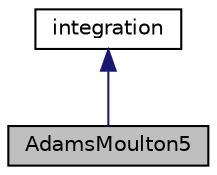digraph "AdamsMoulton5"
{
 // LATEX_PDF_SIZE
  edge [fontname="Helvetica",fontsize="10",labelfontname="Helvetica",labelfontsize="10"];
  node [fontname="Helvetica",fontsize="10",shape=record];
  Node1 [label="AdamsMoulton5",height=0.2,width=0.4,color="black", fillcolor="grey75", style="filled", fontcolor="black",tooltip="Fifth order Adams-Moulton integration method for solving ODE."];
  Node2 -> Node1 [dir="back",color="midnightblue",fontsize="10",style="solid",fontname="Helvetica"];
  Node2 [label="integration",height=0.2,width=0.4,color="black", fillcolor="white", style="filled",URL="$classpFlow_1_1integration.html",tooltip="Base class for integrating the first order ODE (IVP)"];
}
